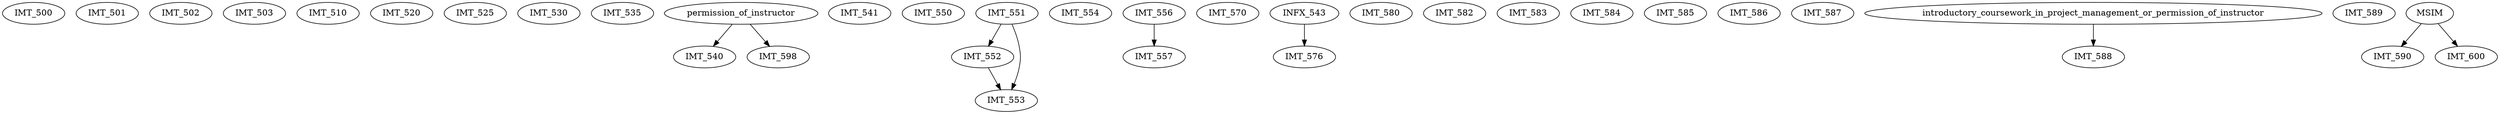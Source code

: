 digraph G {
    IMT_500;
    IMT_501;
    IMT_502;
    IMT_503;
    IMT_510;
    IMT_520;
    IMT_525;
    IMT_530;
    IMT_535;
    edge [color=black];
    permission_of_instructor -> IMT_540;
    IMT_541;
    IMT_550;
    IMT_551;
    edge [color=black];
    IMT_551 -> IMT_552;
    edge [color=black];
    IMT_551 -> IMT_553;
    IMT_552 -> IMT_553;
    IMT_554;
    IMT_556;
    edge [color=black];
    IMT_556 -> IMT_557;
    IMT_570;
    edge [color=black];
    INFX_543 -> IMT_576;
    IMT_580;
    IMT_582;
    IMT_583;
    IMT_584;
    IMT_585;
    IMT_586;
    IMT_587;
    edge [color=black];
    introductory_coursework_in_project_management_or_permission_of_instructor -> IMT_588;
    IMT_589;
    edge [color=black];
    MSIM -> IMT_590;
    edge [color=black];
    permission_of_instructor -> IMT_598;
    edge [color=black];
    MSIM -> IMT_600;
}
